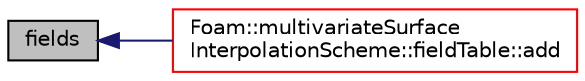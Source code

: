 digraph "fields"
{
  bgcolor="transparent";
  edge [fontname="Helvetica",fontsize="10",labelfontname="Helvetica",labelfontsize="10"];
  node [fontname="Helvetica",fontsize="10",shape=record];
  rankdir="LR";
  Node1 [label="fields",height=0.2,width=0.4,color="black", fillcolor="grey75", style="filled", fontcolor="black"];
  Node1 -> Node2 [dir="back",color="midnightblue",fontsize="10",style="solid",fontname="Helvetica"];
  Node2 [label="Foam::multivariateSurface\lInterpolationScheme::fieldTable::add",height=0.2,width=0.4,color="red",URL="$a00783.html#aacc7219ba767f127a3ceb7f18043e63f"];
}
